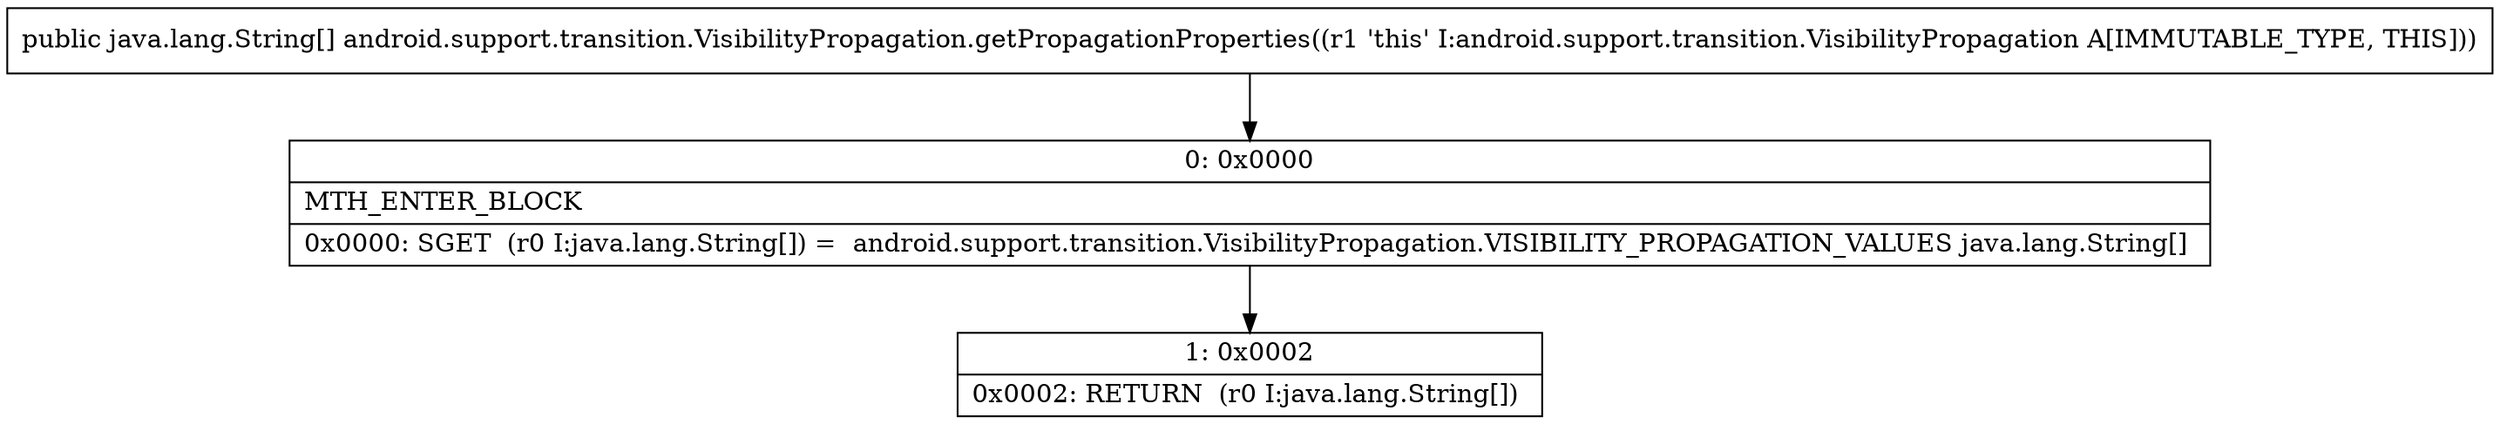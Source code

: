 digraph "CFG forandroid.support.transition.VisibilityPropagation.getPropagationProperties()[Ljava\/lang\/String;" {
Node_0 [shape=record,label="{0\:\ 0x0000|MTH_ENTER_BLOCK\l|0x0000: SGET  (r0 I:java.lang.String[]) =  android.support.transition.VisibilityPropagation.VISIBILITY_PROPAGATION_VALUES java.lang.String[] \l}"];
Node_1 [shape=record,label="{1\:\ 0x0002|0x0002: RETURN  (r0 I:java.lang.String[]) \l}"];
MethodNode[shape=record,label="{public java.lang.String[] android.support.transition.VisibilityPropagation.getPropagationProperties((r1 'this' I:android.support.transition.VisibilityPropagation A[IMMUTABLE_TYPE, THIS])) }"];
MethodNode -> Node_0;
Node_0 -> Node_1;
}

